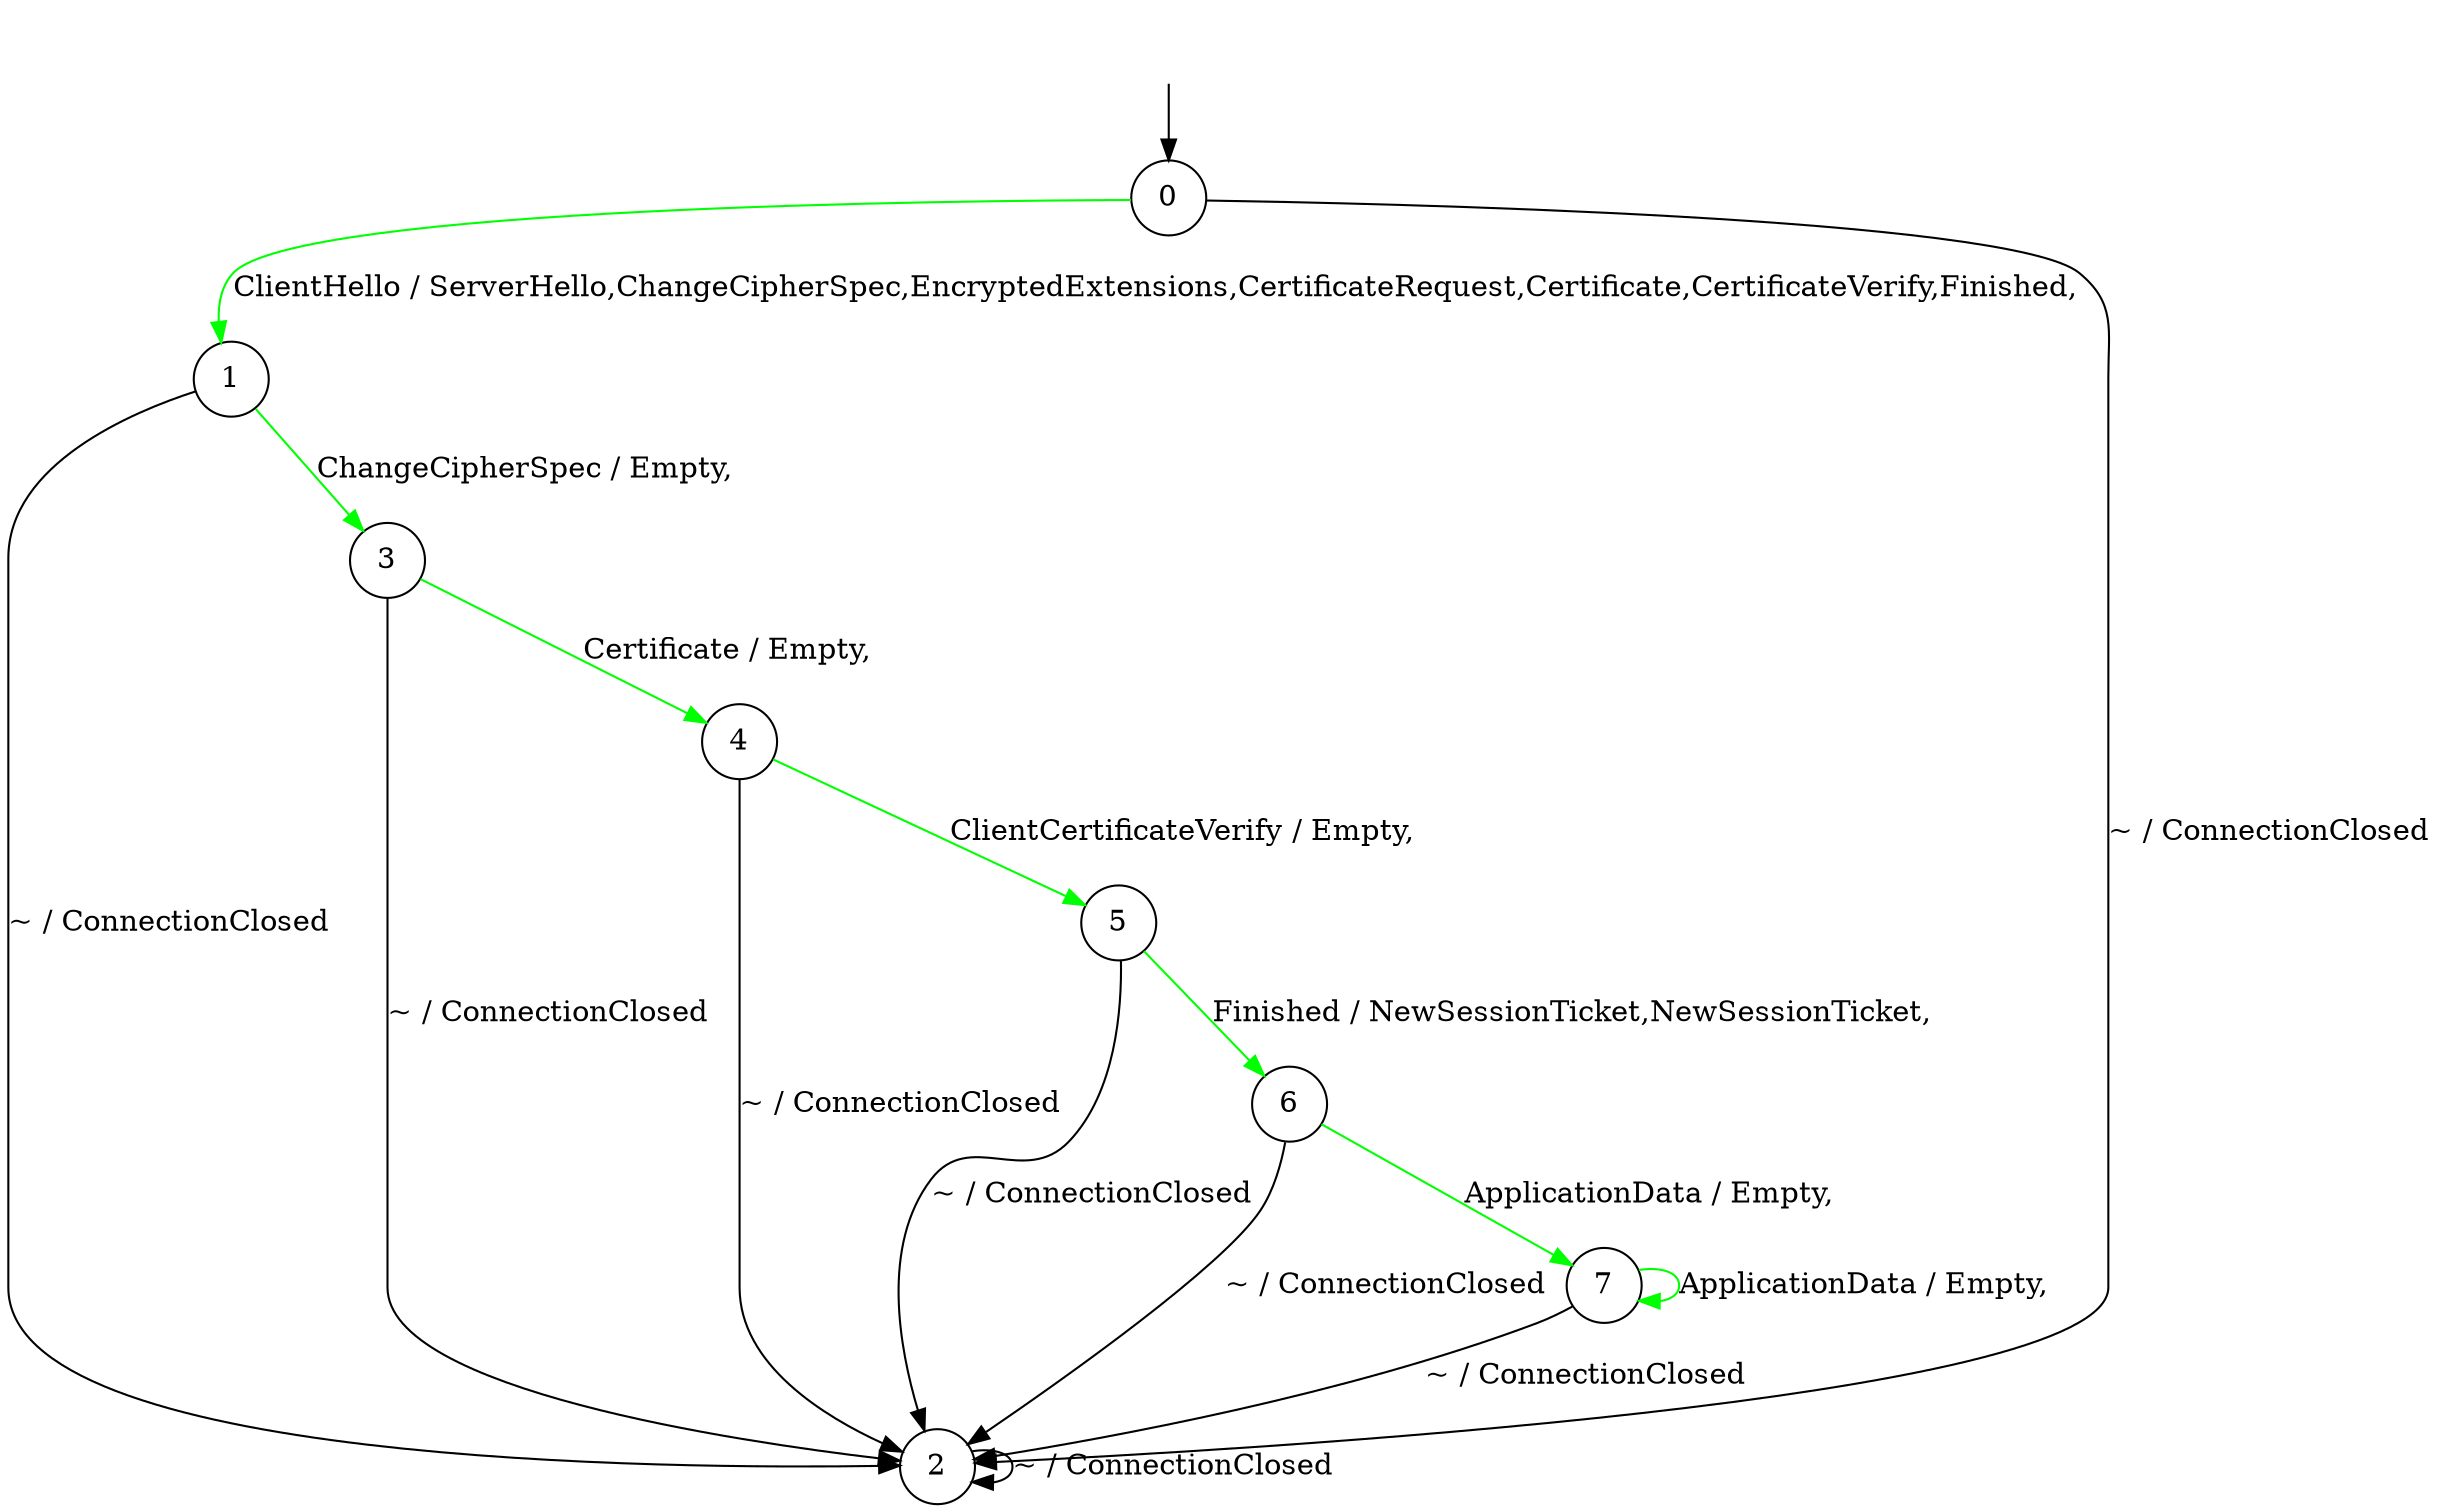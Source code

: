 digraph g {
__start0 [label="" shape="none"];

	s0 [shape="circle" label="0"];
	s1 [shape="circle" label="1"];
	s2 [shape="circle" label="2"];
	s3 [shape="circle" label="3"];
	s4 [shape="circle" label="4"];
	s5 [shape="circle" label="5"];
	s6 [shape="circle" label="6"];
	s7 [shape="circle" label="7"];
	s0 -> s1 [color="green" label="ClientHello / ServerHello,ChangeCipherSpec,EncryptedExtensions,CertificateRequest,Certificate,CertificateVerify,Finished,"];
	s0 -> s2 [color="black" label="~ / ConnectionClosed"];
	s1 -> s2 [color="black" label="~ / ConnectionClosed"];
	s1 -> s3 [color="green" label="ChangeCipherSpec / Empty,"];
	s2 -> s2 [color="black" label="~ / ConnectionClosed"];
	s3 -> s2 [color="black" label="~ / ConnectionClosed"];
	s3 -> s4 [color="green" label="Certificate / Empty,"];
	s4 -> s2 [color="black" label="~ / ConnectionClosed"];
	s4 -> s5 [color="green" label="ClientCertificateVerify / Empty,"];
	s5 -> s2 [color="black" label="~ / ConnectionClosed"];
	s5 -> s6 [color="green" label="Finished / NewSessionTicket,NewSessionTicket,"];
	s6 -> s2 [color="black" label="~ / ConnectionClosed"];
	s6 -> s7 [color="green" label="ApplicationData / Empty,"];
	s7 -> s2 [color="black" label="~ / ConnectionClosed"];
	s7 -> s7 [color="green" label="ApplicationData / Empty,"];

__start0 -> s0;
}
